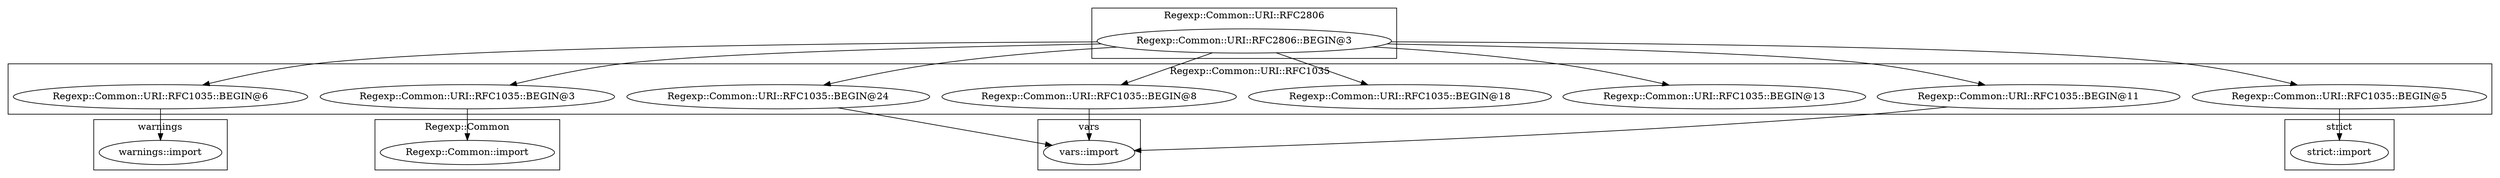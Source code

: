 digraph {
graph [overlap=false]
subgraph cluster_warnings {
	label="warnings";
	"warnings::import";
}
subgraph cluster_vars {
	label="vars";
	"vars::import";
}
subgraph cluster_strict {
	label="strict";
	"strict::import";
}
subgraph cluster_Regexp_Common_URI_RFC1035 {
	label="Regexp::Common::URI::RFC1035";
	"Regexp::Common::URI::RFC1035::BEGIN@6";
	"Regexp::Common::URI::RFC1035::BEGIN@3";
	"Regexp::Common::URI::RFC1035::BEGIN@13";
	"Regexp::Common::URI::RFC1035::BEGIN@18";
	"Regexp::Common::URI::RFC1035::BEGIN@8";
	"Regexp::Common::URI::RFC1035::BEGIN@24";
	"Regexp::Common::URI::RFC1035::BEGIN@5";
	"Regexp::Common::URI::RFC1035::BEGIN@11";
}
subgraph cluster_Regexp_Common_URI_RFC2806 {
	label="Regexp::Common::URI::RFC2806";
	"Regexp::Common::URI::RFC2806::BEGIN@3";
}
subgraph cluster_Regexp_Common {
	label="Regexp::Common";
	"Regexp::Common::import";
}
"Regexp::Common::URI::RFC2806::BEGIN@3" -> "Regexp::Common::URI::RFC1035::BEGIN@3";
"Regexp::Common::URI::RFC1035::BEGIN@3" -> "Regexp::Common::import";
"Regexp::Common::URI::RFC2806::BEGIN@3" -> "Regexp::Common::URI::RFC1035::BEGIN@5";
"Regexp::Common::URI::RFC2806::BEGIN@3" -> "Regexp::Common::URI::RFC1035::BEGIN@8";
"Regexp::Common::URI::RFC2806::BEGIN@3" -> "Regexp::Common::URI::RFC1035::BEGIN@6";
"Regexp::Common::URI::RFC2806::BEGIN@3" -> "Regexp::Common::URI::RFC1035::BEGIN@13";
"Regexp::Common::URI::RFC2806::BEGIN@3" -> "Regexp::Common::URI::RFC1035::BEGIN@24";
"Regexp::Common::URI::RFC1035::BEGIN@6" -> "warnings::import";
"Regexp::Common::URI::RFC2806::BEGIN@3" -> "Regexp::Common::URI::RFC1035::BEGIN@18";
"Regexp::Common::URI::RFC1035::BEGIN@24" -> "vars::import";
"Regexp::Common::URI::RFC1035::BEGIN@8" -> "vars::import";
"Regexp::Common::URI::RFC1035::BEGIN@11" -> "vars::import";
"Regexp::Common::URI::RFC1035::BEGIN@5" -> "strict::import";
"Regexp::Common::URI::RFC2806::BEGIN@3" -> "Regexp::Common::URI::RFC1035::BEGIN@11";
}
